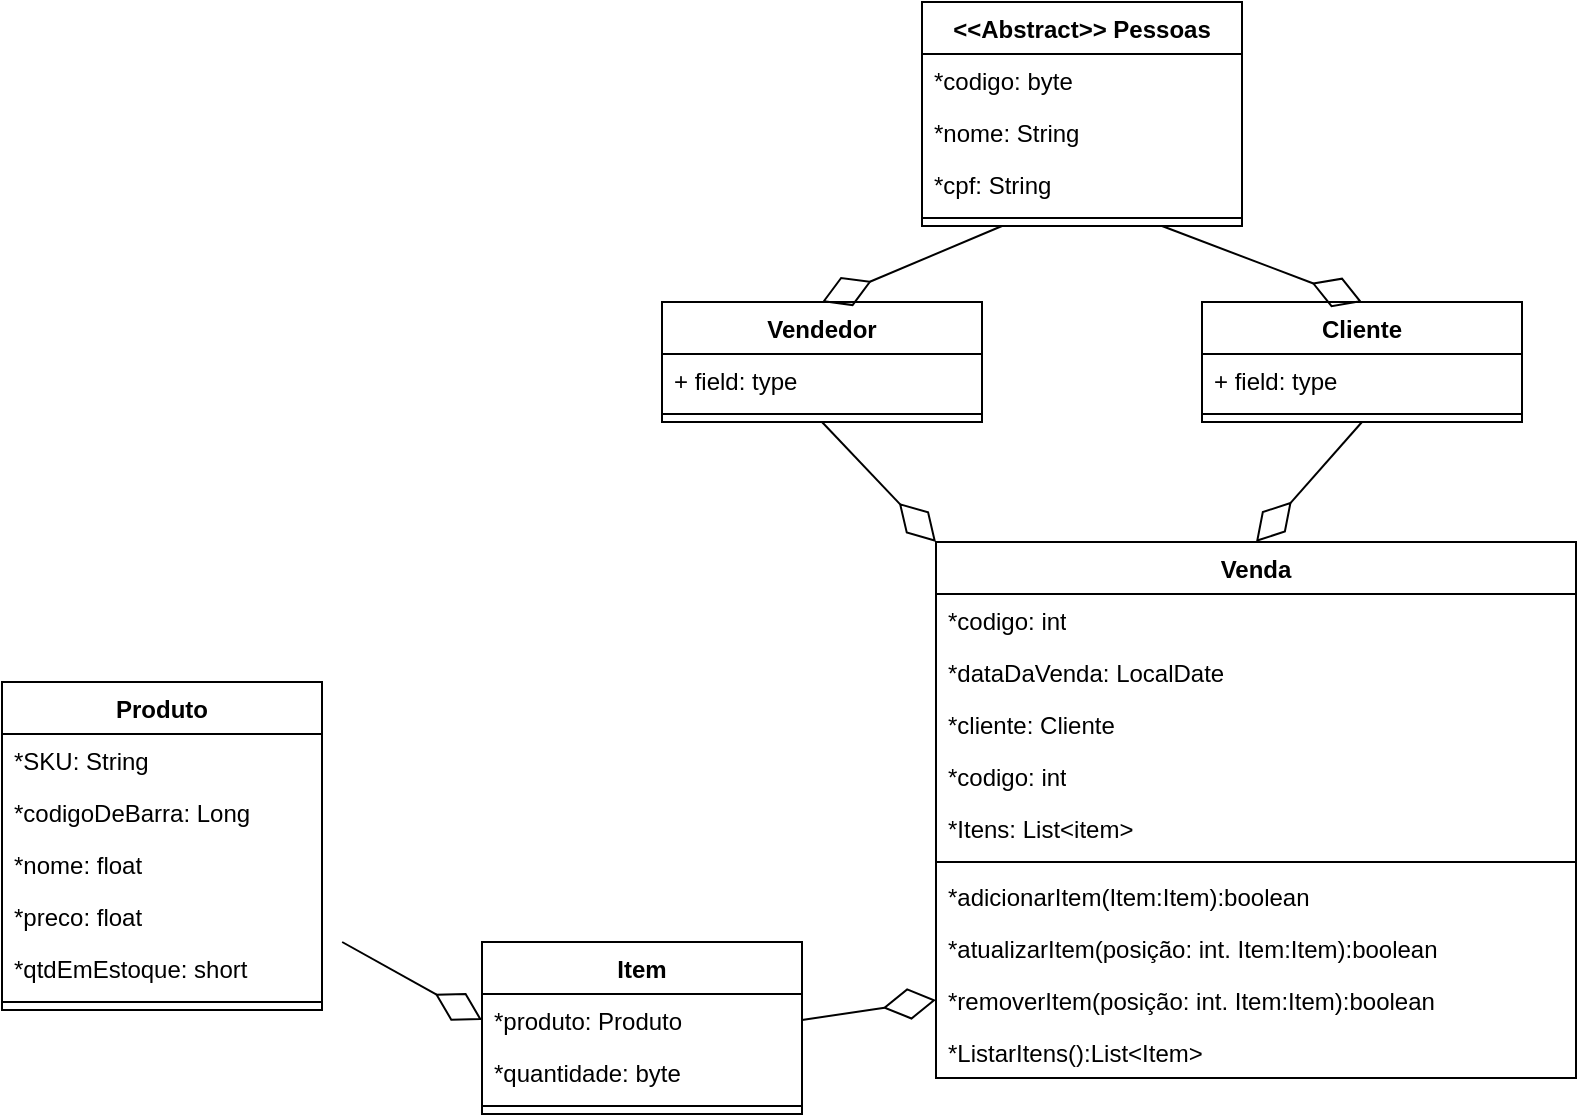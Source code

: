<mxfile version="21.1.7" type="github">
  <diagram name="Página-1" id="5DR0WslQ8na7VXAcY78_">
    <mxGraphModel dx="1931" dy="797" grid="1" gridSize="10" guides="1" tooltips="1" connect="1" arrows="1" fold="1" page="1" pageScale="1" pageWidth="827" pageHeight="1169" math="0" shadow="0">
      <root>
        <mxCell id="0" />
        <mxCell id="1" parent="0" />
        <mxCell id="YlFtmTB-oX07F8KKks2t-1" value="&amp;lt;&amp;lt;Abstract&amp;gt;&amp;gt; Pessoas" style="swimlane;fontStyle=1;align=center;verticalAlign=top;childLayout=stackLayout;horizontal=1;startSize=26;horizontalStack=0;resizeParent=1;resizeParentMax=0;resizeLast=0;collapsible=1;marginBottom=0;whiteSpace=wrap;html=1;" vertex="1" parent="1">
          <mxGeometry x="500" y="10" width="160" height="112" as="geometry" />
        </mxCell>
        <mxCell id="YlFtmTB-oX07F8KKks2t-2" value="*codigo: byte" style="text;strokeColor=none;fillColor=none;align=left;verticalAlign=top;spacingLeft=4;spacingRight=4;overflow=hidden;rotatable=0;points=[[0,0.5],[1,0.5]];portConstraint=eastwest;whiteSpace=wrap;html=1;" vertex="1" parent="YlFtmTB-oX07F8KKks2t-1">
          <mxGeometry y="26" width="160" height="26" as="geometry" />
        </mxCell>
        <mxCell id="YlFtmTB-oX07F8KKks2t-5" value="*nome: String" style="text;strokeColor=none;fillColor=none;align=left;verticalAlign=top;spacingLeft=4;spacingRight=4;overflow=hidden;rotatable=0;points=[[0,0.5],[1,0.5]];portConstraint=eastwest;whiteSpace=wrap;html=1;" vertex="1" parent="YlFtmTB-oX07F8KKks2t-1">
          <mxGeometry y="52" width="160" height="26" as="geometry" />
        </mxCell>
        <mxCell id="YlFtmTB-oX07F8KKks2t-6" value="*cpf: String" style="text;strokeColor=none;fillColor=none;align=left;verticalAlign=top;spacingLeft=4;spacingRight=4;overflow=hidden;rotatable=0;points=[[0,0.5],[1,0.5]];portConstraint=eastwest;whiteSpace=wrap;html=1;" vertex="1" parent="YlFtmTB-oX07F8KKks2t-1">
          <mxGeometry y="78" width="160" height="26" as="geometry" />
        </mxCell>
        <mxCell id="YlFtmTB-oX07F8KKks2t-3" value="" style="line;strokeWidth=1;fillColor=none;align=left;verticalAlign=middle;spacingTop=-1;spacingLeft=3;spacingRight=3;rotatable=0;labelPosition=right;points=[];portConstraint=eastwest;strokeColor=inherit;" vertex="1" parent="YlFtmTB-oX07F8KKks2t-1">
          <mxGeometry y="104" width="160" height="8" as="geometry" />
        </mxCell>
        <mxCell id="YlFtmTB-oX07F8KKks2t-7" value="Cliente" style="swimlane;fontStyle=1;align=center;verticalAlign=top;childLayout=stackLayout;horizontal=1;startSize=26;horizontalStack=0;resizeParent=1;resizeParentMax=0;resizeLast=0;collapsible=1;marginBottom=0;whiteSpace=wrap;html=1;" vertex="1" parent="1">
          <mxGeometry x="640" y="160" width="160" height="60" as="geometry" />
        </mxCell>
        <mxCell id="YlFtmTB-oX07F8KKks2t-8" value="+ field: type" style="text;strokeColor=none;fillColor=none;align=left;verticalAlign=top;spacingLeft=4;spacingRight=4;overflow=hidden;rotatable=0;points=[[0,0.5],[1,0.5]];portConstraint=eastwest;whiteSpace=wrap;html=1;" vertex="1" parent="YlFtmTB-oX07F8KKks2t-7">
          <mxGeometry y="26" width="160" height="26" as="geometry" />
        </mxCell>
        <mxCell id="YlFtmTB-oX07F8KKks2t-9" value="" style="line;strokeWidth=1;fillColor=none;align=left;verticalAlign=middle;spacingTop=-1;spacingLeft=3;spacingRight=3;rotatable=0;labelPosition=right;points=[];portConstraint=eastwest;strokeColor=inherit;" vertex="1" parent="YlFtmTB-oX07F8KKks2t-7">
          <mxGeometry y="52" width="160" height="8" as="geometry" />
        </mxCell>
        <mxCell id="YlFtmTB-oX07F8KKks2t-11" value="Vendedor" style="swimlane;fontStyle=1;align=center;verticalAlign=top;childLayout=stackLayout;horizontal=1;startSize=26;horizontalStack=0;resizeParent=1;resizeParentMax=0;resizeLast=0;collapsible=1;marginBottom=0;whiteSpace=wrap;html=1;" vertex="1" parent="1">
          <mxGeometry x="370" y="160" width="160" height="60" as="geometry" />
        </mxCell>
        <mxCell id="YlFtmTB-oX07F8KKks2t-12" value="+ field: type" style="text;strokeColor=none;fillColor=none;align=left;verticalAlign=top;spacingLeft=4;spacingRight=4;overflow=hidden;rotatable=0;points=[[0,0.5],[1,0.5]];portConstraint=eastwest;whiteSpace=wrap;html=1;" vertex="1" parent="YlFtmTB-oX07F8KKks2t-11">
          <mxGeometry y="26" width="160" height="26" as="geometry" />
        </mxCell>
        <mxCell id="YlFtmTB-oX07F8KKks2t-13" value="" style="line;strokeWidth=1;fillColor=none;align=left;verticalAlign=middle;spacingTop=-1;spacingLeft=3;spacingRight=3;rotatable=0;labelPosition=right;points=[];portConstraint=eastwest;strokeColor=inherit;" vertex="1" parent="YlFtmTB-oX07F8KKks2t-11">
          <mxGeometry y="52" width="160" height="8" as="geometry" />
        </mxCell>
        <mxCell id="YlFtmTB-oX07F8KKks2t-17" value="" style="endArrow=diamondThin;endFill=0;endSize=24;html=1;rounded=0;entryX=0.5;entryY=0;entryDx=0;entryDy=0;exitX=0.75;exitY=1;exitDx=0;exitDy=0;" edge="1" parent="1" source="YlFtmTB-oX07F8KKks2t-1" target="YlFtmTB-oX07F8KKks2t-7">
          <mxGeometry width="160" relative="1" as="geometry">
            <mxPoint x="210" y="240" as="sourcePoint" />
            <mxPoint x="370" y="240" as="targetPoint" />
          </mxGeometry>
        </mxCell>
        <mxCell id="YlFtmTB-oX07F8KKks2t-18" value="Venda" style="swimlane;fontStyle=1;align=center;verticalAlign=top;childLayout=stackLayout;horizontal=1;startSize=26;horizontalStack=0;resizeParent=1;resizeParentMax=0;resizeLast=0;collapsible=1;marginBottom=0;whiteSpace=wrap;html=1;" vertex="1" parent="1">
          <mxGeometry x="507" y="280" width="320" height="268" as="geometry" />
        </mxCell>
        <mxCell id="YlFtmTB-oX07F8KKks2t-19" value="*codigo: int" style="text;strokeColor=none;fillColor=none;align=left;verticalAlign=top;spacingLeft=4;spacingRight=4;overflow=hidden;rotatable=0;points=[[0,0.5],[1,0.5]];portConstraint=eastwest;whiteSpace=wrap;html=1;" vertex="1" parent="YlFtmTB-oX07F8KKks2t-18">
          <mxGeometry y="26" width="320" height="26" as="geometry" />
        </mxCell>
        <mxCell id="YlFtmTB-oX07F8KKks2t-26" value="*dataDaVenda: LocalDate" style="text;strokeColor=none;fillColor=none;align=left;verticalAlign=top;spacingLeft=4;spacingRight=4;overflow=hidden;rotatable=0;points=[[0,0.5],[1,0.5]];portConstraint=eastwest;whiteSpace=wrap;html=1;" vertex="1" parent="YlFtmTB-oX07F8KKks2t-18">
          <mxGeometry y="52" width="320" height="26" as="geometry" />
        </mxCell>
        <mxCell id="YlFtmTB-oX07F8KKks2t-27" value="*cliente: Cliente" style="text;strokeColor=none;fillColor=none;align=left;verticalAlign=top;spacingLeft=4;spacingRight=4;overflow=hidden;rotatable=0;points=[[0,0.5],[1,0.5]];portConstraint=eastwest;whiteSpace=wrap;html=1;" vertex="1" parent="YlFtmTB-oX07F8KKks2t-18">
          <mxGeometry y="78" width="320" height="26" as="geometry" />
        </mxCell>
        <mxCell id="YlFtmTB-oX07F8KKks2t-28" value="*codigo: int" style="text;strokeColor=none;fillColor=none;align=left;verticalAlign=top;spacingLeft=4;spacingRight=4;overflow=hidden;rotatable=0;points=[[0,0.5],[1,0.5]];portConstraint=eastwest;whiteSpace=wrap;html=1;" vertex="1" parent="YlFtmTB-oX07F8KKks2t-18">
          <mxGeometry y="104" width="320" height="26" as="geometry" />
        </mxCell>
        <mxCell id="YlFtmTB-oX07F8KKks2t-40" value="*Itens: List&amp;lt;item&amp;gt;" style="text;strokeColor=none;fillColor=none;align=left;verticalAlign=top;spacingLeft=4;spacingRight=4;overflow=hidden;rotatable=0;points=[[0,0.5],[1,0.5]];portConstraint=eastwest;whiteSpace=wrap;html=1;" vertex="1" parent="YlFtmTB-oX07F8KKks2t-18">
          <mxGeometry y="130" width="320" height="26" as="geometry" />
        </mxCell>
        <mxCell id="YlFtmTB-oX07F8KKks2t-20" value="" style="line;strokeWidth=1;fillColor=none;align=left;verticalAlign=middle;spacingTop=-1;spacingLeft=3;spacingRight=3;rotatable=0;labelPosition=right;points=[];portConstraint=eastwest;strokeColor=inherit;" vertex="1" parent="YlFtmTB-oX07F8KKks2t-18">
          <mxGeometry y="156" width="320" height="8" as="geometry" />
        </mxCell>
        <mxCell id="YlFtmTB-oX07F8KKks2t-21" value="*adicionarItem(Item:Item):boolean&lt;br&gt;" style="text;strokeColor=none;fillColor=none;align=left;verticalAlign=top;spacingLeft=4;spacingRight=4;overflow=hidden;rotatable=0;points=[[0,0.5],[1,0.5]];portConstraint=eastwest;whiteSpace=wrap;html=1;" vertex="1" parent="YlFtmTB-oX07F8KKks2t-18">
          <mxGeometry y="164" width="320" height="26" as="geometry" />
        </mxCell>
        <mxCell id="YlFtmTB-oX07F8KKks2t-29" value="*atualizarItem(posição: int. Item:Item):boolean" style="text;strokeColor=none;fillColor=none;align=left;verticalAlign=top;spacingLeft=4;spacingRight=4;overflow=hidden;rotatable=0;points=[[0,0.5],[1,0.5]];portConstraint=eastwest;whiteSpace=wrap;html=1;" vertex="1" parent="YlFtmTB-oX07F8KKks2t-18">
          <mxGeometry y="190" width="320" height="26" as="geometry" />
        </mxCell>
        <mxCell id="YlFtmTB-oX07F8KKks2t-38" value="*removerItem(posição: int. Item:Item):boolean" style="text;strokeColor=none;fillColor=none;align=left;verticalAlign=top;spacingLeft=4;spacingRight=4;overflow=hidden;rotatable=0;points=[[0,0.5],[1,0.5]];portConstraint=eastwest;whiteSpace=wrap;html=1;" vertex="1" parent="YlFtmTB-oX07F8KKks2t-18">
          <mxGeometry y="216" width="320" height="26" as="geometry" />
        </mxCell>
        <mxCell id="YlFtmTB-oX07F8KKks2t-39" value="*ListarItens():List&amp;lt;Item&amp;gt;" style="text;strokeColor=none;fillColor=none;align=left;verticalAlign=top;spacingLeft=4;spacingRight=4;overflow=hidden;rotatable=0;points=[[0,0.5],[1,0.5]];portConstraint=eastwest;whiteSpace=wrap;html=1;" vertex="1" parent="YlFtmTB-oX07F8KKks2t-18">
          <mxGeometry y="242" width="320" height="26" as="geometry" />
        </mxCell>
        <mxCell id="YlFtmTB-oX07F8KKks2t-42" value="" style="endArrow=diamondThin;endFill=0;endSize=24;html=1;rounded=0;entryX=0.5;entryY=0;entryDx=0;entryDy=0;exitX=0.5;exitY=1;exitDx=0;exitDy=0;" edge="1" parent="1" source="YlFtmTB-oX07F8KKks2t-7" target="YlFtmTB-oX07F8KKks2t-18">
          <mxGeometry width="160" relative="1" as="geometry">
            <mxPoint x="270" y="370" as="sourcePoint" />
            <mxPoint x="430" y="370" as="targetPoint" />
          </mxGeometry>
        </mxCell>
        <mxCell id="YlFtmTB-oX07F8KKks2t-43" value="" style="endArrow=diamondThin;endFill=0;endSize=24;html=1;rounded=0;exitX=0.5;exitY=1;exitDx=0;exitDy=0;entryX=0;entryY=0;entryDx=0;entryDy=0;" edge="1" parent="1" source="YlFtmTB-oX07F8KKks2t-11" target="YlFtmTB-oX07F8KKks2t-18">
          <mxGeometry width="160" relative="1" as="geometry">
            <mxPoint x="270" y="370" as="sourcePoint" />
            <mxPoint x="430" y="370" as="targetPoint" />
          </mxGeometry>
        </mxCell>
        <mxCell id="YlFtmTB-oX07F8KKks2t-44" value="Produto" style="swimlane;fontStyle=1;align=center;verticalAlign=top;childLayout=stackLayout;horizontal=1;startSize=26;horizontalStack=0;resizeParent=1;resizeParentMax=0;resizeLast=0;collapsible=1;marginBottom=0;whiteSpace=wrap;html=1;" vertex="1" parent="1">
          <mxGeometry x="40" y="350" width="160" height="164" as="geometry" />
        </mxCell>
        <mxCell id="YlFtmTB-oX07F8KKks2t-45" value="*SKU: String" style="text;strokeColor=none;fillColor=none;align=left;verticalAlign=top;spacingLeft=4;spacingRight=4;overflow=hidden;rotatable=0;points=[[0,0.5],[1,0.5]];portConstraint=eastwest;whiteSpace=wrap;html=1;" vertex="1" parent="YlFtmTB-oX07F8KKks2t-44">
          <mxGeometry y="26" width="160" height="26" as="geometry" />
        </mxCell>
        <mxCell id="YlFtmTB-oX07F8KKks2t-48" value="*codigoDeBarra: Long" style="text;strokeColor=none;fillColor=none;align=left;verticalAlign=top;spacingLeft=4;spacingRight=4;overflow=hidden;rotatable=0;points=[[0,0.5],[1,0.5]];portConstraint=eastwest;whiteSpace=wrap;html=1;" vertex="1" parent="YlFtmTB-oX07F8KKks2t-44">
          <mxGeometry y="52" width="160" height="26" as="geometry" />
        </mxCell>
        <mxCell id="YlFtmTB-oX07F8KKks2t-49" value="*nome: float" style="text;strokeColor=none;fillColor=none;align=left;verticalAlign=top;spacingLeft=4;spacingRight=4;overflow=hidden;rotatable=0;points=[[0,0.5],[1,0.5]];portConstraint=eastwest;whiteSpace=wrap;html=1;" vertex="1" parent="YlFtmTB-oX07F8KKks2t-44">
          <mxGeometry y="78" width="160" height="26" as="geometry" />
        </mxCell>
        <mxCell id="YlFtmTB-oX07F8KKks2t-50" value="*preco: float" style="text;strokeColor=none;fillColor=none;align=left;verticalAlign=top;spacingLeft=4;spacingRight=4;overflow=hidden;rotatable=0;points=[[0,0.5],[1,0.5]];portConstraint=eastwest;whiteSpace=wrap;html=1;" vertex="1" parent="YlFtmTB-oX07F8KKks2t-44">
          <mxGeometry y="104" width="160" height="26" as="geometry" />
        </mxCell>
        <mxCell id="YlFtmTB-oX07F8KKks2t-51" value="*qtdEmEstoque: short" style="text;strokeColor=none;fillColor=none;align=left;verticalAlign=top;spacingLeft=4;spacingRight=4;overflow=hidden;rotatable=0;points=[[0,0.5],[1,0.5]];portConstraint=eastwest;whiteSpace=wrap;html=1;" vertex="1" parent="YlFtmTB-oX07F8KKks2t-44">
          <mxGeometry y="130" width="160" height="26" as="geometry" />
        </mxCell>
        <mxCell id="YlFtmTB-oX07F8KKks2t-46" value="" style="line;strokeWidth=1;fillColor=none;align=left;verticalAlign=middle;spacingTop=-1;spacingLeft=3;spacingRight=3;rotatable=0;labelPosition=right;points=[];portConstraint=eastwest;strokeColor=inherit;" vertex="1" parent="YlFtmTB-oX07F8KKks2t-44">
          <mxGeometry y="156" width="160" height="8" as="geometry" />
        </mxCell>
        <mxCell id="YlFtmTB-oX07F8KKks2t-52" value="Item" style="swimlane;fontStyle=1;align=center;verticalAlign=top;childLayout=stackLayout;horizontal=1;startSize=26;horizontalStack=0;resizeParent=1;resizeParentMax=0;resizeLast=0;collapsible=1;marginBottom=0;whiteSpace=wrap;html=1;" vertex="1" parent="1">
          <mxGeometry x="280" y="480" width="160" height="86" as="geometry" />
        </mxCell>
        <mxCell id="YlFtmTB-oX07F8KKks2t-53" value="*produto: Produto" style="text;strokeColor=none;fillColor=none;align=left;verticalAlign=top;spacingLeft=4;spacingRight=4;overflow=hidden;rotatable=0;points=[[0,0.5],[1,0.5]];portConstraint=eastwest;whiteSpace=wrap;html=1;" vertex="1" parent="YlFtmTB-oX07F8KKks2t-52">
          <mxGeometry y="26" width="160" height="26" as="geometry" />
        </mxCell>
        <mxCell id="YlFtmTB-oX07F8KKks2t-55" value="*quantidade: byte" style="text;strokeColor=none;fillColor=none;align=left;verticalAlign=top;spacingLeft=4;spacingRight=4;overflow=hidden;rotatable=0;points=[[0,0.5],[1,0.5]];portConstraint=eastwest;whiteSpace=wrap;html=1;" vertex="1" parent="YlFtmTB-oX07F8KKks2t-52">
          <mxGeometry y="52" width="160" height="26" as="geometry" />
        </mxCell>
        <mxCell id="YlFtmTB-oX07F8KKks2t-54" value="" style="line;strokeWidth=1;fillColor=none;align=left;verticalAlign=middle;spacingTop=-1;spacingLeft=3;spacingRight=3;rotatable=0;labelPosition=right;points=[];portConstraint=eastwest;strokeColor=inherit;" vertex="1" parent="YlFtmTB-oX07F8KKks2t-52">
          <mxGeometry y="78" width="160" height="8" as="geometry" />
        </mxCell>
        <mxCell id="YlFtmTB-oX07F8KKks2t-56" value="" style="endArrow=diamondThin;endFill=0;endSize=24;html=1;rounded=0;entryX=0.5;entryY=0;entryDx=0;entryDy=0;exitX=0.25;exitY=1;exitDx=0;exitDy=0;" edge="1" parent="1" source="YlFtmTB-oX07F8KKks2t-1" target="YlFtmTB-oX07F8KKks2t-11">
          <mxGeometry width="160" relative="1" as="geometry">
            <mxPoint x="340" y="430" as="sourcePoint" />
            <mxPoint x="500" y="430" as="targetPoint" />
          </mxGeometry>
        </mxCell>
        <mxCell id="YlFtmTB-oX07F8KKks2t-57" value="" style="endArrow=diamondThin;endFill=0;endSize=24;html=1;rounded=0;entryX=0;entryY=0.5;entryDx=0;entryDy=0;exitX=1;exitY=0.5;exitDx=0;exitDy=0;" edge="1" parent="1" source="YlFtmTB-oX07F8KKks2t-53" target="YlFtmTB-oX07F8KKks2t-38">
          <mxGeometry width="160" relative="1" as="geometry">
            <mxPoint x="340" y="450" as="sourcePoint" />
            <mxPoint x="500" y="430" as="targetPoint" />
          </mxGeometry>
        </mxCell>
        <mxCell id="YlFtmTB-oX07F8KKks2t-59" value="" style="endArrow=diamondThin;endFill=0;endSize=24;html=1;rounded=0;entryX=0;entryY=0.5;entryDx=0;entryDy=0;exitX=1.063;exitY=0;exitDx=0;exitDy=0;exitPerimeter=0;" edge="1" parent="1" source="YlFtmTB-oX07F8KKks2t-51" target="YlFtmTB-oX07F8KKks2t-53">
          <mxGeometry width="160" relative="1" as="geometry">
            <mxPoint x="340" y="430" as="sourcePoint" />
            <mxPoint x="500" y="430" as="targetPoint" />
          </mxGeometry>
        </mxCell>
      </root>
    </mxGraphModel>
  </diagram>
</mxfile>
